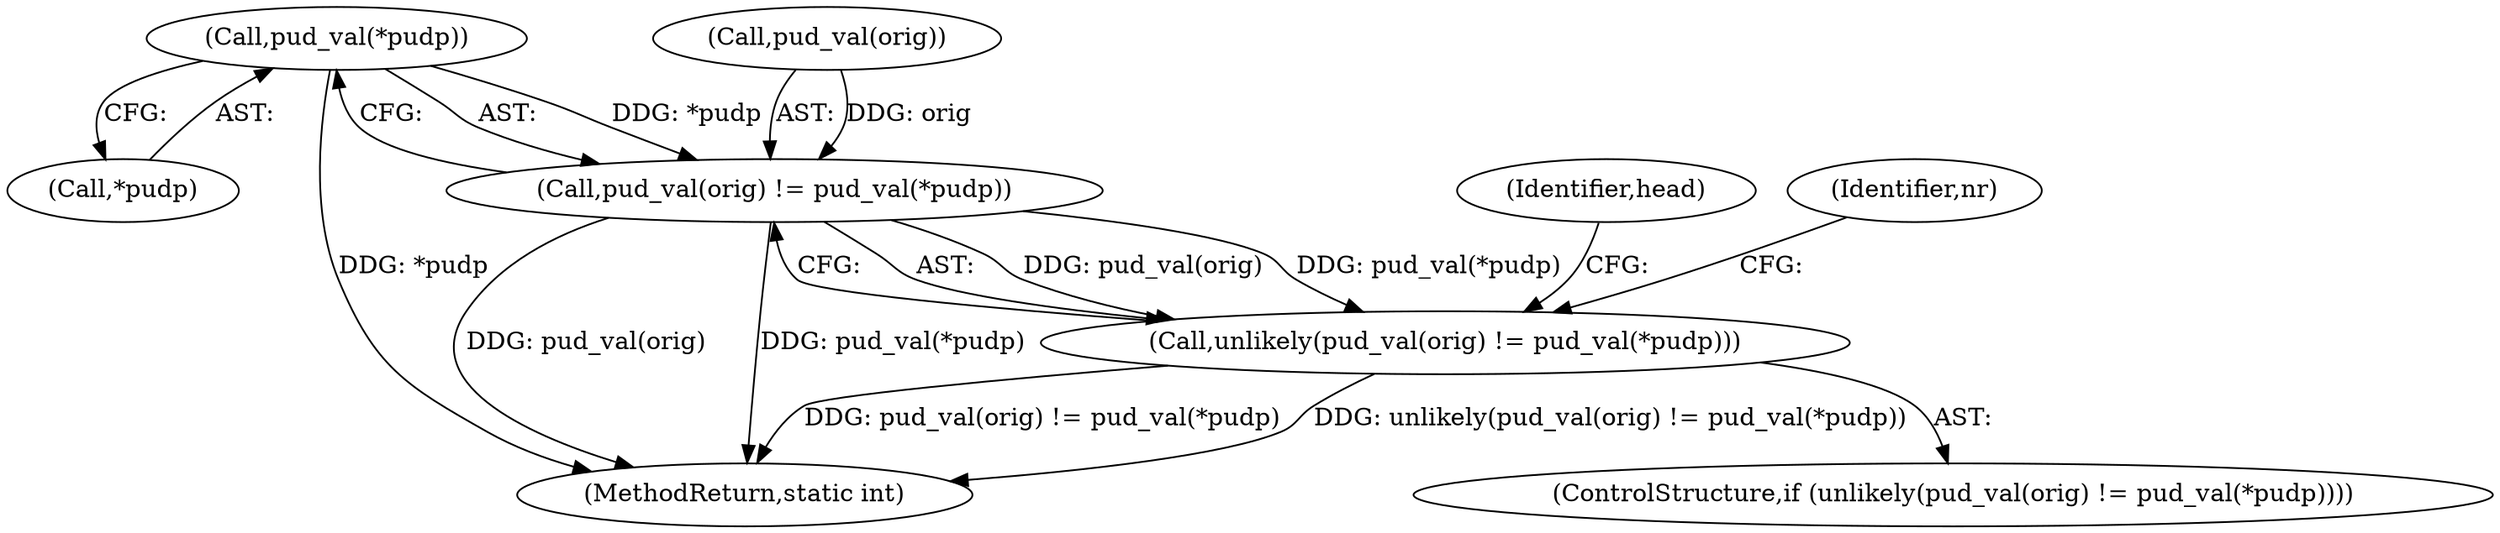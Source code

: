 digraph "0_linux_6b3a707736301c2128ca85ce85fb13f60b5e350a_9@pointer" {
"1000187" [label="(Call,pud_val(*pudp))"];
"1000184" [label="(Call,pud_val(orig) != pud_val(*pudp))"];
"1000183" [label="(Call,unlikely(pud_val(orig) != pud_val(*pudp)))"];
"1000203" [label="(Identifier,head)"];
"1000182" [label="(ControlStructure,if (unlikely(pud_val(orig) != pud_val(*pudp))))"];
"1000188" [label="(Call,*pudp)"];
"1000193" [label="(Identifier,nr)"];
"1000187" [label="(Call,pud_val(*pudp))"];
"1000185" [label="(Call,pud_val(orig))"];
"1000206" [label="(MethodReturn,static int)"];
"1000183" [label="(Call,unlikely(pud_val(orig) != pud_val(*pudp)))"];
"1000184" [label="(Call,pud_val(orig) != pud_val(*pudp))"];
"1000187" -> "1000184"  [label="AST: "];
"1000187" -> "1000188"  [label="CFG: "];
"1000188" -> "1000187"  [label="AST: "];
"1000184" -> "1000187"  [label="CFG: "];
"1000187" -> "1000206"  [label="DDG: *pudp"];
"1000187" -> "1000184"  [label="DDG: *pudp"];
"1000184" -> "1000183"  [label="AST: "];
"1000185" -> "1000184"  [label="AST: "];
"1000183" -> "1000184"  [label="CFG: "];
"1000184" -> "1000206"  [label="DDG: pud_val(orig)"];
"1000184" -> "1000206"  [label="DDG: pud_val(*pudp)"];
"1000184" -> "1000183"  [label="DDG: pud_val(orig)"];
"1000184" -> "1000183"  [label="DDG: pud_val(*pudp)"];
"1000185" -> "1000184"  [label="DDG: orig"];
"1000183" -> "1000182"  [label="AST: "];
"1000193" -> "1000183"  [label="CFG: "];
"1000203" -> "1000183"  [label="CFG: "];
"1000183" -> "1000206"  [label="DDG: pud_val(orig) != pud_val(*pudp)"];
"1000183" -> "1000206"  [label="DDG: unlikely(pud_val(orig) != pud_val(*pudp))"];
}
